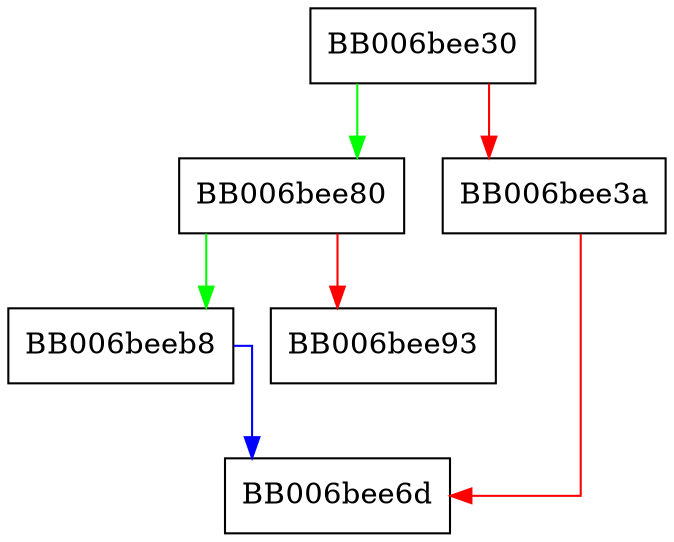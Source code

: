 digraph ec2text_encode {
  node [shape="box"];
  graph [splines=ortho];
  BB006bee30 -> BB006bee80 [color="green"];
  BB006bee30 -> BB006bee3a [color="red"];
  BB006bee3a -> BB006bee6d [color="red"];
  BB006bee80 -> BB006beeb8 [color="green"];
  BB006bee80 -> BB006bee93 [color="red"];
  BB006beeb8 -> BB006bee6d [color="blue"];
}